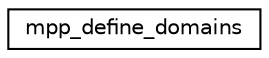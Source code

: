 digraph "Graphical Class Hierarchy"
{
 // INTERACTIVE_SVG=YES
 // LATEX_PDF_SIZE
  edge [fontname="Helvetica",fontsize="10",labelfontname="Helvetica",labelfontsize="10"];
  node [fontname="Helvetica",fontsize="10",shape=record];
  rankdir="LR";
  Node0 [label="mpp_define_domains",height=0.2,width=0.4,color="black", fillcolor="white", style="filled",URL="$interfacempp__domains__mod_1_1mpp__define__domains.html",tooltip="Set up a domain decomposition."];
}
